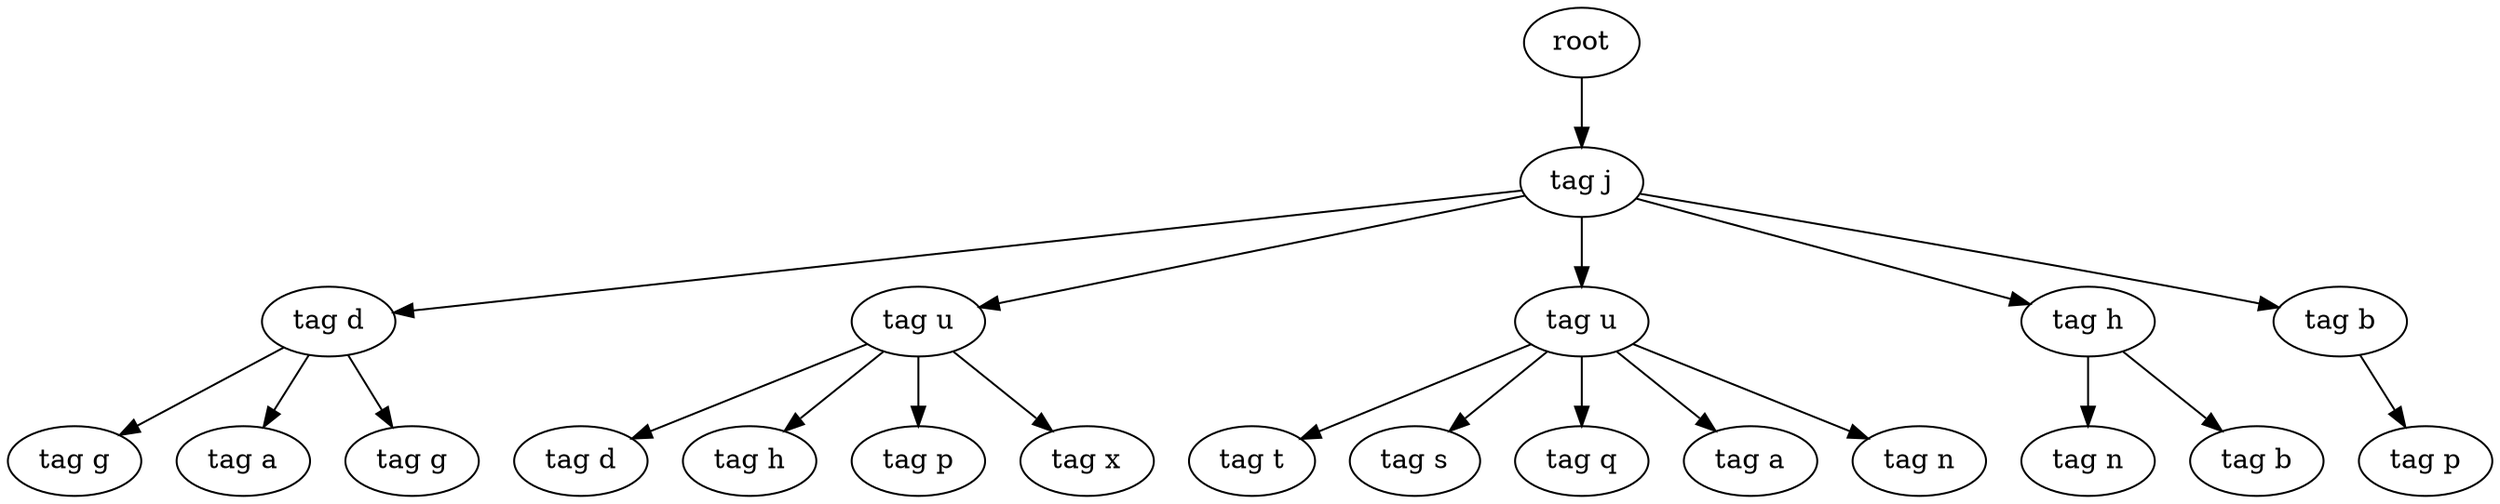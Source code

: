 digraph Tree{
0[label="root"];
0->00
00[label="tag j"];
00->000
000[label="tag d"];
000->0000
0000[label="tag g"];
000->0001
0001[label="tag a"];
000->0002
0002[label="tag g"];
00->001
001[label="tag u"];
001->0010
0010[label="tag d"];
001->0011
0011[label="tag h"];
001->0012
0012[label="tag p"];
001->0013
0013[label="tag x"];
00->002
002[label="tag u"];
002->0020
0020[label="tag t"];
002->0021
0021[label="tag s"];
002->0022
0022[label="tag q"];
002->0023
0023[label="tag a"];
002->0024
0024[label="tag n"];
00->003
003[label="tag h"];
003->0030
0030[label="tag n"];
003->0031
0031[label="tag b"];
00->004
004[label="tag b"];
004->0040
0040[label="tag p"];
}
